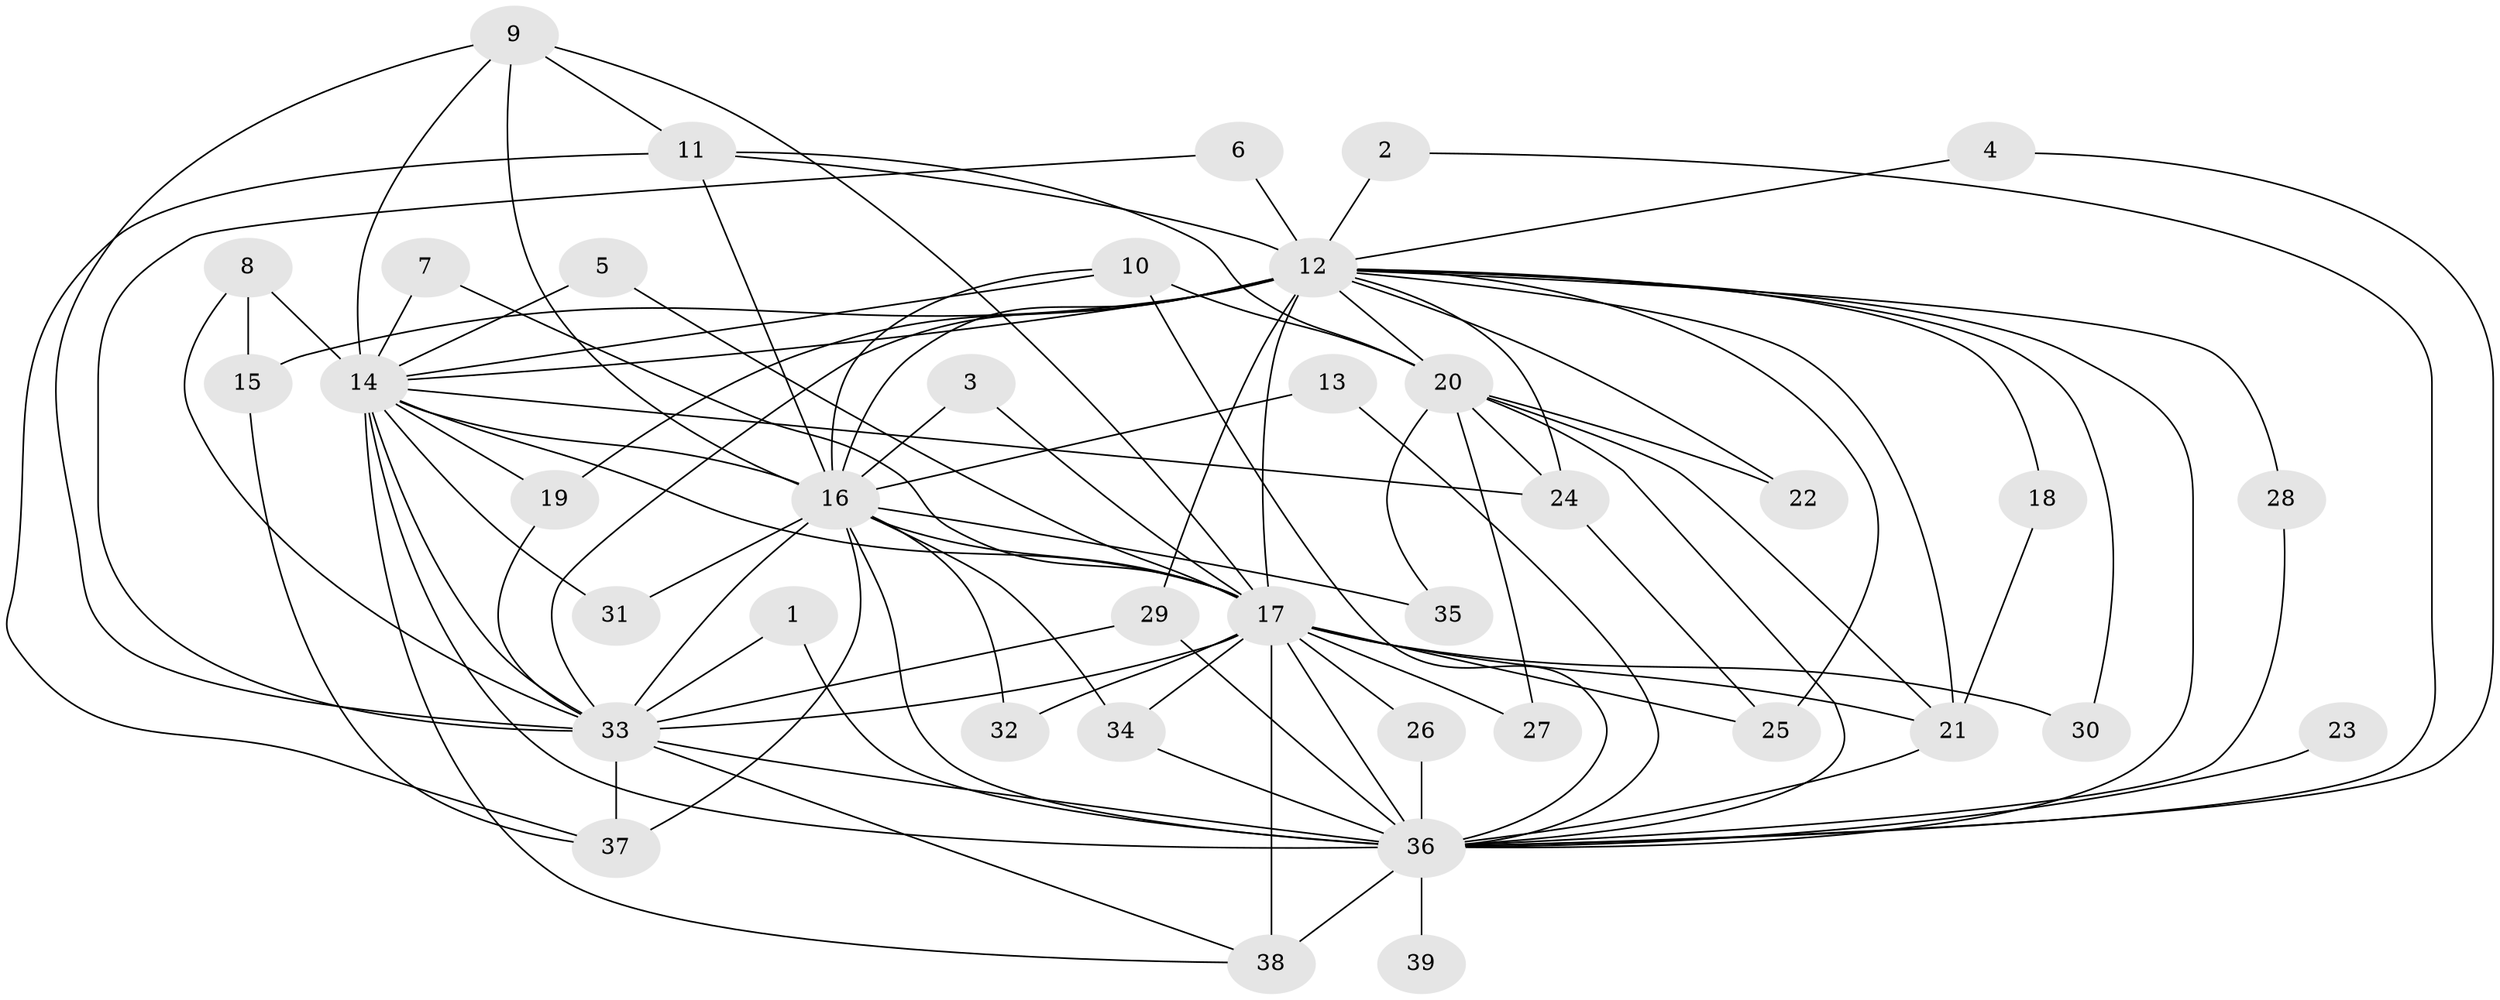 // original degree distribution, {19: 0.02564102564102564, 17: 0.038461538461538464, 14: 0.02564102564102564, 23: 0.01282051282051282, 25: 0.01282051282051282, 18: 0.01282051282051282, 7: 0.01282051282051282, 3: 0.19230769230769232, 2: 0.5256410256410257, 4: 0.1282051282051282, 5: 0.01282051282051282}
// Generated by graph-tools (version 1.1) at 2025/49/03/09/25 03:49:40]
// undirected, 39 vertices, 96 edges
graph export_dot {
graph [start="1"]
  node [color=gray90,style=filled];
  1;
  2;
  3;
  4;
  5;
  6;
  7;
  8;
  9;
  10;
  11;
  12;
  13;
  14;
  15;
  16;
  17;
  18;
  19;
  20;
  21;
  22;
  23;
  24;
  25;
  26;
  27;
  28;
  29;
  30;
  31;
  32;
  33;
  34;
  35;
  36;
  37;
  38;
  39;
  1 -- 33 [weight=1.0];
  1 -- 36 [weight=1.0];
  2 -- 12 [weight=1.0];
  2 -- 36 [weight=1.0];
  3 -- 16 [weight=1.0];
  3 -- 17 [weight=1.0];
  4 -- 12 [weight=1.0];
  4 -- 36 [weight=1.0];
  5 -- 14 [weight=1.0];
  5 -- 17 [weight=1.0];
  6 -- 12 [weight=1.0];
  6 -- 33 [weight=1.0];
  7 -- 14 [weight=1.0];
  7 -- 17 [weight=1.0];
  8 -- 14 [weight=1.0];
  8 -- 15 [weight=1.0];
  8 -- 33 [weight=1.0];
  9 -- 11 [weight=1.0];
  9 -- 14 [weight=1.0];
  9 -- 16 [weight=1.0];
  9 -- 17 [weight=1.0];
  9 -- 33 [weight=1.0];
  10 -- 14 [weight=1.0];
  10 -- 16 [weight=1.0];
  10 -- 20 [weight=1.0];
  10 -- 36 [weight=1.0];
  11 -- 12 [weight=1.0];
  11 -- 16 [weight=1.0];
  11 -- 20 [weight=1.0];
  11 -- 37 [weight=1.0];
  12 -- 14 [weight=3.0];
  12 -- 15 [weight=1.0];
  12 -- 16 [weight=4.0];
  12 -- 17 [weight=3.0];
  12 -- 18 [weight=2.0];
  12 -- 19 [weight=1.0];
  12 -- 20 [weight=2.0];
  12 -- 21 [weight=2.0];
  12 -- 22 [weight=1.0];
  12 -- 24 [weight=2.0];
  12 -- 25 [weight=1.0];
  12 -- 28 [weight=1.0];
  12 -- 29 [weight=1.0];
  12 -- 30 [weight=1.0];
  12 -- 33 [weight=6.0];
  12 -- 36 [weight=6.0];
  13 -- 16 [weight=2.0];
  13 -- 36 [weight=1.0];
  14 -- 16 [weight=1.0];
  14 -- 17 [weight=1.0];
  14 -- 19 [weight=1.0];
  14 -- 24 [weight=1.0];
  14 -- 31 [weight=1.0];
  14 -- 33 [weight=2.0];
  14 -- 36 [weight=2.0];
  14 -- 38 [weight=1.0];
  15 -- 37 [weight=1.0];
  16 -- 17 [weight=1.0];
  16 -- 31 [weight=1.0];
  16 -- 32 [weight=1.0];
  16 -- 33 [weight=3.0];
  16 -- 34 [weight=1.0];
  16 -- 35 [weight=2.0];
  16 -- 36 [weight=2.0];
  16 -- 37 [weight=1.0];
  17 -- 21 [weight=1.0];
  17 -- 25 [weight=1.0];
  17 -- 26 [weight=1.0];
  17 -- 27 [weight=1.0];
  17 -- 30 [weight=1.0];
  17 -- 32 [weight=1.0];
  17 -- 33 [weight=3.0];
  17 -- 34 [weight=1.0];
  17 -- 36 [weight=2.0];
  17 -- 38 [weight=2.0];
  18 -- 21 [weight=2.0];
  19 -- 33 [weight=1.0];
  20 -- 21 [weight=1.0];
  20 -- 22 [weight=1.0];
  20 -- 24 [weight=1.0];
  20 -- 27 [weight=1.0];
  20 -- 35 [weight=1.0];
  20 -- 36 [weight=1.0];
  21 -- 36 [weight=1.0];
  23 -- 36 [weight=1.0];
  24 -- 25 [weight=1.0];
  26 -- 36 [weight=1.0];
  28 -- 36 [weight=1.0];
  29 -- 33 [weight=1.0];
  29 -- 36 [weight=1.0];
  33 -- 36 [weight=4.0];
  33 -- 37 [weight=2.0];
  33 -- 38 [weight=1.0];
  34 -- 36 [weight=1.0];
  36 -- 38 [weight=1.0];
  36 -- 39 [weight=2.0];
}

